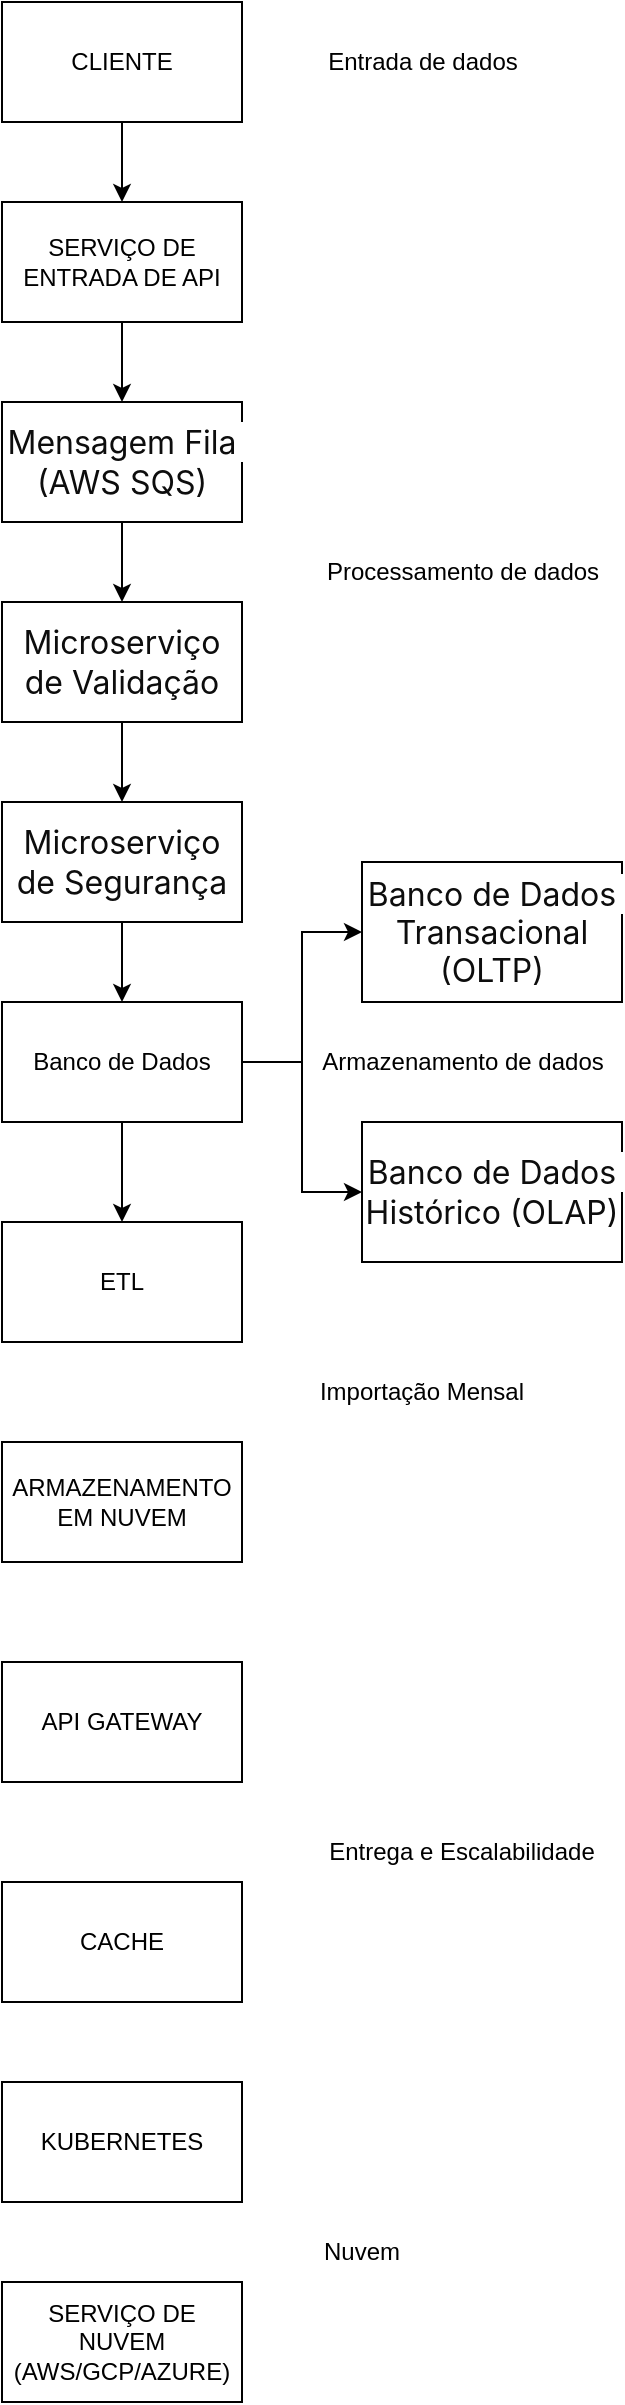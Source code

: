 <mxfile version="24.4.13" type="github">
  <diagram name="Página-1" id="Zr3Eyvrs4BTdVfVQr2vD">
    <mxGraphModel dx="880" dy="434" grid="1" gridSize="10" guides="1" tooltips="1" connect="1" arrows="1" fold="1" page="1" pageScale="1" pageWidth="827" pageHeight="1169" math="0" shadow="0">
      <root>
        <mxCell id="0" />
        <mxCell id="1" parent="0" />
        <mxCell id="4nf6rPSZ_dcbyLTF99QT-17" style="edgeStyle=orthogonalEdgeStyle;rounded=0;orthogonalLoop=1;jettySize=auto;html=1;exitX=0.5;exitY=1;exitDx=0;exitDy=0;entryX=0.5;entryY=0;entryDx=0;entryDy=0;" edge="1" parent="1" source="4nf6rPSZ_dcbyLTF99QT-1" target="4nf6rPSZ_dcbyLTF99QT-2">
          <mxGeometry relative="1" as="geometry" />
        </mxCell>
        <mxCell id="4nf6rPSZ_dcbyLTF99QT-1" value="CLIENTE" style="rounded=0;whiteSpace=wrap;html=1;" vertex="1" parent="1">
          <mxGeometry x="40" y="40" width="120" height="60" as="geometry" />
        </mxCell>
        <mxCell id="4nf6rPSZ_dcbyLTF99QT-18" style="edgeStyle=orthogonalEdgeStyle;rounded=0;orthogonalLoop=1;jettySize=auto;html=1;entryX=0.5;entryY=0;entryDx=0;entryDy=0;" edge="1" parent="1" source="4nf6rPSZ_dcbyLTF99QT-2" target="4nf6rPSZ_dcbyLTF99QT-5">
          <mxGeometry relative="1" as="geometry" />
        </mxCell>
        <mxCell id="4nf6rPSZ_dcbyLTF99QT-2" value="SERVIÇO DE ENTRADA DE API" style="rounded=0;whiteSpace=wrap;html=1;" vertex="1" parent="1">
          <mxGeometry x="40" y="140" width="120" height="60" as="geometry" />
        </mxCell>
        <mxCell id="4nf6rPSZ_dcbyLTF99QT-23" style="edgeStyle=orthogonalEdgeStyle;rounded=0;orthogonalLoop=1;jettySize=auto;html=1;entryX=0.5;entryY=0;entryDx=0;entryDy=0;" edge="1" parent="1" source="4nf6rPSZ_dcbyLTF99QT-5" target="4nf6rPSZ_dcbyLTF99QT-9">
          <mxGeometry relative="1" as="geometry" />
        </mxCell>
        <mxCell id="4nf6rPSZ_dcbyLTF99QT-5" value="&lt;span style=&quot;color: rgb(13, 13, 13); font-family: ui-sans-serif, -apple-system, system-ui, &amp;quot;Segoe UI&amp;quot;, Roboto, Ubuntu, Cantarell, &amp;quot;Noto Sans&amp;quot;, sans-serif, Helvetica, &amp;quot;Apple Color Emoji&amp;quot;, Arial, &amp;quot;Segoe UI Emoji&amp;quot;, &amp;quot;Segoe UI Symbol&amp;quot;; font-size: 16px; text-align: left; white-space-collapse: preserve; background-color: rgb(255, 255, 255);&quot;&gt;Mensagem Fila (AWS SQS)&lt;/span&gt;" style="rounded=0;whiteSpace=wrap;html=1;" vertex="1" parent="1">
          <mxGeometry x="40" y="240" width="120" height="60" as="geometry" />
        </mxCell>
        <mxCell id="4nf6rPSZ_dcbyLTF99QT-24" style="edgeStyle=orthogonalEdgeStyle;rounded=0;orthogonalLoop=1;jettySize=auto;html=1;entryX=0.5;entryY=0;entryDx=0;entryDy=0;" edge="1" parent="1" source="4nf6rPSZ_dcbyLTF99QT-9" target="4nf6rPSZ_dcbyLTF99QT-10">
          <mxGeometry relative="1" as="geometry" />
        </mxCell>
        <mxCell id="4nf6rPSZ_dcbyLTF99QT-9" value="&lt;span style=&quot;color: rgb(13, 13, 13); font-family: ui-sans-serif, -apple-system, system-ui, &amp;quot;Segoe UI&amp;quot;, Roboto, Ubuntu, Cantarell, &amp;quot;Noto Sans&amp;quot;, sans-serif, Helvetica, &amp;quot;Apple Color Emoji&amp;quot;, Arial, &amp;quot;Segoe UI Emoji&amp;quot;, &amp;quot;Segoe UI Symbol&amp;quot;; font-size: 16px; text-align: left; white-space-collapse: preserve; background-color: rgb(255, 255, 255);&quot;&gt;Microserviço de Validação&lt;/span&gt;" style="rounded=0;whiteSpace=wrap;html=1;" vertex="1" parent="1">
          <mxGeometry x="40" y="340" width="120" height="60" as="geometry" />
        </mxCell>
        <mxCell id="4nf6rPSZ_dcbyLTF99QT-34" style="edgeStyle=orthogonalEdgeStyle;rounded=0;orthogonalLoop=1;jettySize=auto;html=1;entryX=0.5;entryY=0;entryDx=0;entryDy=0;" edge="1" parent="1" source="4nf6rPSZ_dcbyLTF99QT-10" target="4nf6rPSZ_dcbyLTF99QT-30">
          <mxGeometry relative="1" as="geometry" />
        </mxCell>
        <mxCell id="4nf6rPSZ_dcbyLTF99QT-10" value="&lt;span style=&quot;color: rgb(13, 13, 13); font-family: ui-sans-serif, -apple-system, system-ui, &amp;quot;Segoe UI&amp;quot;, Roboto, Ubuntu, Cantarell, &amp;quot;Noto Sans&amp;quot;, sans-serif, Helvetica, &amp;quot;Apple Color Emoji&amp;quot;, Arial, &amp;quot;Segoe UI Emoji&amp;quot;, &amp;quot;Segoe UI Symbol&amp;quot;; font-size: 16px; text-align: left; white-space-collapse: preserve; background-color: rgb(255, 255, 255);&quot;&gt;Microserviço de Segurança&lt;/span&gt;" style="rounded=0;whiteSpace=wrap;html=1;" vertex="1" parent="1">
          <mxGeometry x="40" y="440" width="120" height="60" as="geometry" />
        </mxCell>
        <mxCell id="4nf6rPSZ_dcbyLTF99QT-14" value="Processamento de dados" style="text;html=1;align=center;verticalAlign=middle;resizable=0;points=[];autosize=1;strokeColor=none;fillColor=none;" vertex="1" parent="1">
          <mxGeometry x="190" y="310" width="160" height="30" as="geometry" />
        </mxCell>
        <mxCell id="4nf6rPSZ_dcbyLTF99QT-16" value="Entrada de dados" style="text;html=1;align=center;verticalAlign=middle;resizable=0;points=[];autosize=1;strokeColor=none;fillColor=none;" vertex="1" parent="1">
          <mxGeometry x="190" y="55" width="120" height="30" as="geometry" />
        </mxCell>
        <mxCell id="4nf6rPSZ_dcbyLTF99QT-25" value="&lt;span style=&quot;color: rgb(13, 13, 13); font-family: ui-sans-serif, -apple-system, system-ui, &amp;quot;Segoe UI&amp;quot;, Roboto, Ubuntu, Cantarell, &amp;quot;Noto Sans&amp;quot;, sans-serif, Helvetica, &amp;quot;Apple Color Emoji&amp;quot;, Arial, &amp;quot;Segoe UI Emoji&amp;quot;, &amp;quot;Segoe UI Symbol&amp;quot;; font-size: 16px; text-align: left; white-space-collapse: preserve; background-color: rgb(255, 255, 255);&quot;&gt;Banco de Dados Transacional (OLTP)&lt;/span&gt;" style="rounded=0;whiteSpace=wrap;html=1;" vertex="1" parent="1">
          <mxGeometry x="220" y="470" width="130" height="70" as="geometry" />
        </mxCell>
        <mxCell id="4nf6rPSZ_dcbyLTF99QT-26" value="&lt;span style=&quot;color: rgb(13, 13, 13); font-family: ui-sans-serif, -apple-system, system-ui, &amp;quot;Segoe UI&amp;quot;, Roboto, Ubuntu, Cantarell, &amp;quot;Noto Sans&amp;quot;, sans-serif, Helvetica, &amp;quot;Apple Color Emoji&amp;quot;, Arial, &amp;quot;Segoe UI Emoji&amp;quot;, &amp;quot;Segoe UI Symbol&amp;quot;; font-size: 16px; text-align: left; white-space-collapse: preserve; background-color: rgb(255, 255, 255);&quot;&gt;Banco de Dados Histórico (OLAP)&lt;/span&gt;" style="rounded=0;whiteSpace=wrap;html=1;" vertex="1" parent="1">
          <mxGeometry x="220" y="600" width="130" height="70" as="geometry" />
        </mxCell>
        <mxCell id="4nf6rPSZ_dcbyLTF99QT-29" value="Armazenamento de dados" style="text;html=1;align=center;verticalAlign=middle;resizable=0;points=[];autosize=1;strokeColor=none;fillColor=none;" vertex="1" parent="1">
          <mxGeometry x="190" y="555" width="160" height="30" as="geometry" />
        </mxCell>
        <mxCell id="4nf6rPSZ_dcbyLTF99QT-31" style="edgeStyle=orthogonalEdgeStyle;rounded=0;orthogonalLoop=1;jettySize=auto;html=1;entryX=0;entryY=0.5;entryDx=0;entryDy=0;" edge="1" parent="1" source="4nf6rPSZ_dcbyLTF99QT-30" target="4nf6rPSZ_dcbyLTF99QT-25">
          <mxGeometry relative="1" as="geometry" />
        </mxCell>
        <mxCell id="4nf6rPSZ_dcbyLTF99QT-32" style="edgeStyle=orthogonalEdgeStyle;rounded=0;orthogonalLoop=1;jettySize=auto;html=1;" edge="1" parent="1" source="4nf6rPSZ_dcbyLTF99QT-30" target="4nf6rPSZ_dcbyLTF99QT-26">
          <mxGeometry relative="1" as="geometry" />
        </mxCell>
        <mxCell id="4nf6rPSZ_dcbyLTF99QT-35" style="edgeStyle=orthogonalEdgeStyle;rounded=0;orthogonalLoop=1;jettySize=auto;html=1;entryX=0.5;entryY=0;entryDx=0;entryDy=0;" edge="1" parent="1" source="4nf6rPSZ_dcbyLTF99QT-30" target="4nf6rPSZ_dcbyLTF99QT-33">
          <mxGeometry relative="1" as="geometry" />
        </mxCell>
        <mxCell id="4nf6rPSZ_dcbyLTF99QT-30" value="Banco de Dados" style="rounded=0;whiteSpace=wrap;html=1;" vertex="1" parent="1">
          <mxGeometry x="40" y="540" width="120" height="60" as="geometry" />
        </mxCell>
        <mxCell id="4nf6rPSZ_dcbyLTF99QT-33" value="ETL" style="rounded=0;whiteSpace=wrap;html=1;" vertex="1" parent="1">
          <mxGeometry x="40" y="650" width="120" height="60" as="geometry" />
        </mxCell>
        <mxCell id="4nf6rPSZ_dcbyLTF99QT-36" value="SERVIÇO DE NUVEM (AWS/GCP/AZURE)" style="rounded=0;whiteSpace=wrap;html=1;" vertex="1" parent="1">
          <mxGeometry x="40" y="1180" width="120" height="60" as="geometry" />
        </mxCell>
        <mxCell id="4nf6rPSZ_dcbyLTF99QT-37" value="KUBERNETES" style="rounded=0;whiteSpace=wrap;html=1;" vertex="1" parent="1">
          <mxGeometry x="40" y="1080" width="120" height="60" as="geometry" />
        </mxCell>
        <mxCell id="4nf6rPSZ_dcbyLTF99QT-38" value="CACHE" style="rounded=0;whiteSpace=wrap;html=1;" vertex="1" parent="1">
          <mxGeometry x="40" y="980" width="120" height="60" as="geometry" />
        </mxCell>
        <mxCell id="4nf6rPSZ_dcbyLTF99QT-39" value="API GATEWAY" style="rounded=0;whiteSpace=wrap;html=1;" vertex="1" parent="1">
          <mxGeometry x="40" y="870" width="120" height="60" as="geometry" />
        </mxCell>
        <mxCell id="4nf6rPSZ_dcbyLTF99QT-40" value="ARMAZENAMENTO EM NUVEM" style="rounded=0;whiteSpace=wrap;html=1;" vertex="1" parent="1">
          <mxGeometry x="40" y="760" width="120" height="60" as="geometry" />
        </mxCell>
        <mxCell id="4nf6rPSZ_dcbyLTF99QT-41" value="Nuvem" style="text;html=1;align=center;verticalAlign=middle;whiteSpace=wrap;rounded=0;" vertex="1" parent="1">
          <mxGeometry x="190" y="1150" width="60" height="30" as="geometry" />
        </mxCell>
        <mxCell id="4nf6rPSZ_dcbyLTF99QT-42" value="Entrega e Escalabilidade" style="text;html=1;align=center;verticalAlign=middle;whiteSpace=wrap;rounded=0;" vertex="1" parent="1">
          <mxGeometry x="200" y="950" width="140" height="30" as="geometry" />
        </mxCell>
        <mxCell id="4nf6rPSZ_dcbyLTF99QT-44" value="Importação Mensal" style="text;html=1;align=center;verticalAlign=middle;whiteSpace=wrap;rounded=0;" vertex="1" parent="1">
          <mxGeometry x="190" y="720" width="120" height="30" as="geometry" />
        </mxCell>
      </root>
    </mxGraphModel>
  </diagram>
</mxfile>
